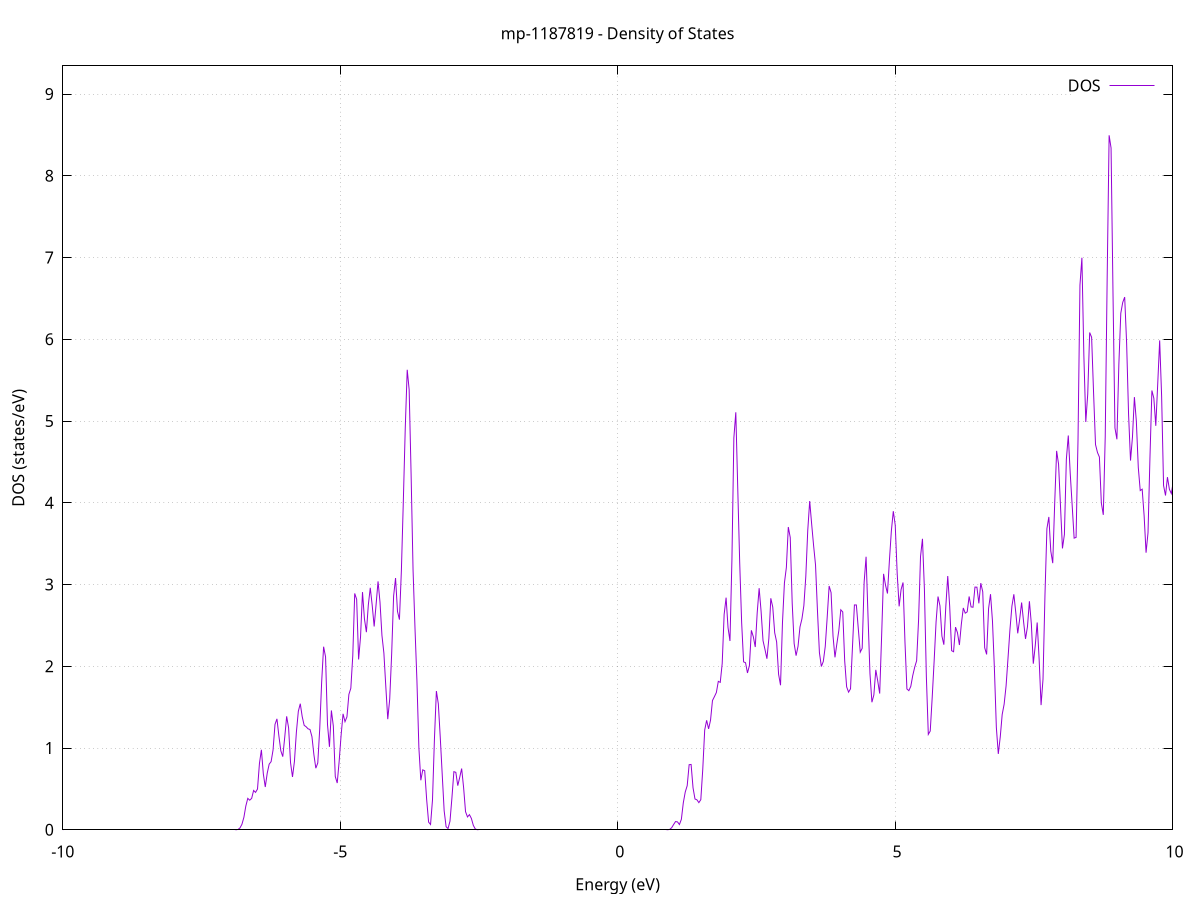 set title 'mp-1187819 - Density of States'
set xlabel 'Energy (eV)'
set ylabel 'DOS (states/eV)'
set grid
set xrange [-10:10]
set yrange [0:9.345]
set xzeroaxis lt -1
set terminal png size 800,600
set output 'mp-1187819_dos_gnuplot.png'
plot '-' using 1:2 with lines title 'DOS'
-40.306900 0.000000
-40.271900 0.000000
-40.236800 0.000000
-40.201800 0.000000
-40.166700 0.000000
-40.131700 0.000000
-40.096600 0.000000
-40.061600 0.000000
-40.026600 0.000000
-39.991500 0.000000
-39.956500 0.000000
-39.921400 0.000000
-39.886400 0.000000
-39.851300 0.000000
-39.816300 0.000000
-39.781300 0.000000
-39.746200 0.000000
-39.711200 0.000000
-39.676100 0.000000
-39.641100 0.000000
-39.606000 0.000000
-39.571000 0.000000
-39.536000 0.000000
-39.500900 0.000000
-39.465900 0.000000
-39.430800 0.000000
-39.395800 0.000000
-39.360700 0.000000
-39.325700 0.000000
-39.290700 0.000000
-39.255600 0.000000
-39.220600 0.000000
-39.185500 0.000000
-39.150500 0.000000
-39.115400 0.000000
-39.080400 0.000000
-39.045400 0.000000
-39.010300 0.000000
-38.975300 0.000000
-38.940200 0.000000
-38.905200 0.000000
-38.870200 0.000000
-38.835100 0.000000
-38.800100 0.000000
-38.765000 0.000000
-38.730000 0.000000
-38.694900 0.000000
-38.659900 0.000000
-38.624900 0.000000
-38.589800 0.000000
-38.554800 0.000000
-38.519700 0.000000
-38.484700 0.000000
-38.449600 0.000000
-38.414600 0.000000
-38.379600 0.000000
-38.344500 0.000000
-38.309500 0.000000
-38.274400 0.000000
-38.239400 0.000000
-38.204300 0.000000
-38.169300 0.000000
-38.134300 0.000000
-38.099200 0.000000
-38.064200 0.000000
-38.029100 0.000000
-37.994100 0.000000
-37.959000 0.000000
-37.924000 0.000000
-37.889000 0.000000
-37.853900 0.000000
-37.818900 0.000000
-37.783800 0.000000
-37.748800 0.000000
-37.713700 0.000000
-37.678700 0.000000
-37.643700 0.000000
-37.608600 0.000000
-37.573600 0.000000
-37.538500 0.000000
-37.503500 0.000000
-37.468400 0.000000
-37.433400 0.000000
-37.398400 0.000000
-37.363300 0.000000
-37.328300 0.000000
-37.293200 0.000000
-37.258200 0.002800
-37.223200 0.103500
-37.188100 1.498500
-37.153100 8.627800
-37.118000 19.965400
-37.083000 18.677800
-37.047900 7.060300
-37.012900 1.071200
-36.977900 0.064600
-36.942800 0.001500
-36.907800 0.000000
-36.872700 0.000000
-36.837700 0.000000
-36.802600 0.000000
-36.767600 0.000000
-36.732600 0.000000
-36.697500 0.000000
-36.662500 0.000000
-36.627400 0.000000
-36.592400 0.000000
-36.557300 0.000000
-36.522300 0.000000
-36.487300 0.000000
-36.452200 0.000000
-36.417200 0.000000
-36.382100 0.000000
-36.347100 0.000000
-36.312000 0.000000
-36.277000 0.000000
-36.242000 0.000000
-36.206900 0.000000
-36.171900 0.000000
-36.136800 0.000000
-36.101800 0.000000
-36.066700 0.000000
-36.031700 0.000000
-35.996700 0.000000
-35.961600 0.000000
-35.926600 0.000000
-35.891500 0.000000
-35.856500 0.000000
-35.821400 0.000000
-35.786400 0.000000
-35.751400 0.000000
-35.716300 0.000000
-35.681300 0.000000
-35.646200 0.000000
-35.611200 0.000000
-35.576200 0.000000
-35.541100 0.000000
-35.506100 0.000000
-35.471000 0.000000
-35.436000 0.000000
-35.400900 0.000000
-35.365900 0.000000
-35.330900 0.000000
-35.295800 0.000000
-35.260800 0.000000
-35.225700 0.000000
-35.190700 0.000000
-35.155600 0.000000
-35.120600 0.000000
-35.085600 0.000000
-35.050500 0.000000
-35.015500 0.000000
-34.980400 0.000000
-34.945400 0.000000
-34.910300 0.000000
-34.875300 0.000000
-34.840300 0.000000
-34.805200 0.000000
-34.770200 0.000000
-34.735100 0.000000
-34.700100 0.000000
-34.665000 0.000000
-34.630000 0.000000
-34.595000 0.000000
-34.559900 0.000000
-34.524900 0.000000
-34.489800 0.000000
-34.454800 0.000000
-34.419700 0.000000
-34.384700 0.000000
-34.349700 0.000000
-34.314600 0.000000
-34.279600 0.000000
-34.244500 0.000000
-34.209500 0.000000
-34.174400 0.000000
-34.139400 0.000000
-34.104400 0.000000
-34.069300 0.000000
-34.034300 0.000000
-33.999200 0.000000
-33.964200 0.000000
-33.929100 0.000000
-33.894100 0.000000
-33.859100 0.000000
-33.824000 0.000000
-33.789000 0.000000
-33.753900 0.000000
-33.718900 0.000000
-33.683900 0.000000
-33.648800 0.000000
-33.613800 0.000000
-33.578700 0.000000
-33.543700 0.000000
-33.508600 0.000000
-33.473600 0.000000
-33.438600 0.000000
-33.403500 0.000000
-33.368500 0.000000
-33.333400 0.000000
-33.298400 0.000000
-33.263300 0.000000
-33.228300 0.000000
-33.193300 0.000000
-33.158200 0.000000
-33.123200 0.000000
-33.088100 0.000000
-33.053100 0.000000
-33.018000 0.000000
-32.983000 0.000000
-32.948000 0.000000
-32.912900 0.000000
-32.877900 0.000000
-32.842800 0.000000
-32.807800 0.000000
-32.772700 0.000000
-32.737700 0.000000
-32.702700 0.000000
-32.667600 0.000000
-32.632600 0.000000
-32.597500 0.000000
-32.562500 0.000000
-32.527400 0.000000
-32.492400 0.000000
-32.457400 0.000000
-32.422300 0.000000
-32.387300 0.000000
-32.352200 0.000000
-32.317200 0.000000
-32.282100 0.000000
-32.247100 0.000000
-32.212100 0.000000
-32.177000 0.000000
-32.142000 0.000000
-32.106900 0.000000
-32.071900 0.000000
-32.036900 0.000000
-32.001800 0.000000
-31.966800 0.000000
-31.931700 0.000000
-31.896700 0.000000
-31.861600 0.000000
-31.826600 0.000000
-31.791600 0.000000
-31.756500 0.000000
-31.721500 0.000000
-31.686400 0.000000
-31.651400 0.000000
-31.616300 0.000000
-31.581300 0.000000
-31.546300 0.000000
-31.511200 0.000000
-31.476200 0.000000
-31.441100 0.000000
-31.406100 0.000000
-31.371000 0.000000
-31.336000 0.000000
-31.301000 0.000000
-31.265900 0.000000
-31.230900 0.000000
-31.195800 0.000000
-31.160800 0.000000
-31.125700 0.000000
-31.090700 0.000000
-31.055700 0.000000
-31.020600 0.000000
-30.985600 0.000000
-30.950500 0.000000
-30.915500 0.000000
-30.880400 0.000000
-30.845400 0.000000
-30.810400 0.000000
-30.775300 0.000000
-30.740300 0.000000
-30.705200 0.000000
-30.670200 0.000000
-30.635100 0.000000
-30.600100 0.000000
-30.565100 0.000000
-30.530000 0.000000
-30.495000 0.000000
-30.459900 0.000000
-30.424900 0.000000
-30.389900 0.000000
-30.354800 0.000000
-30.319800 0.000000
-30.284700 0.000000
-30.249700 0.000000
-30.214600 0.000000
-30.179600 0.000000
-30.144600 0.000000
-30.109500 0.000000
-30.074500 0.000000
-30.039400 0.000000
-30.004400 0.000000
-29.969300 0.000000
-29.934300 0.000000
-29.899300 0.000000
-29.864200 0.000000
-29.829200 0.000000
-29.794100 0.000000
-29.759100 0.000000
-29.724000 0.000000
-29.689000 0.000000
-29.654000 0.000000
-29.618900 0.000000
-29.583900 0.000000
-29.548800 0.000000
-29.513800 0.000000
-29.478700 0.000000
-29.443700 0.000000
-29.408700 0.000000
-29.373600 0.000000
-29.338600 0.000000
-29.303500 0.000000
-29.268500 0.000000
-29.233400 0.000000
-29.198400 0.000000
-29.163400 0.000000
-29.128300 0.000000
-29.093300 0.000000
-29.058200 0.000000
-29.023200 0.000000
-28.988100 0.000000
-28.953100 0.000000
-28.918100 0.000000
-28.883000 0.000000
-28.848000 0.000000
-28.812900 0.000000
-28.777900 0.000000
-28.742900 0.000000
-28.707800 0.000000
-28.672800 0.000000
-28.637700 0.000000
-28.602700 0.000000
-28.567600 0.000000
-28.532600 0.000000
-28.497600 0.000000
-28.462500 0.000000
-28.427500 0.000000
-28.392400 0.000000
-28.357400 0.000000
-28.322300 0.000000
-28.287300 0.000000
-28.252300 0.000000
-28.217200 0.000000
-28.182200 0.000000
-28.147100 0.000000
-28.112100 0.000000
-28.077000 0.000000
-28.042000 0.000000
-28.007000 0.000000
-27.971900 0.000000
-27.936900 0.000000
-27.901800 0.000000
-27.866800 0.000000
-27.831700 0.000000
-27.796700 0.000000
-27.761700 0.000000
-27.726600 0.000000
-27.691600 0.000000
-27.656500 0.000000
-27.621500 0.000000
-27.586400 0.000000
-27.551400 0.000000
-27.516400 0.000000
-27.481300 0.000000
-27.446300 0.000000
-27.411200 0.000000
-27.376200 0.000000
-27.341100 0.000000
-27.306100 0.000000
-27.271100 0.000000
-27.236000 0.000000
-27.201000 0.000000
-27.165900 0.000000
-27.130900 0.000000
-27.095900 0.000000
-27.060800 0.000000
-27.025800 0.000000
-26.990700 0.000000
-26.955700 0.000000
-26.920600 0.000000
-26.885600 0.000000
-26.850600 0.000000
-26.815500 0.000000
-26.780500 0.000000
-26.745400 0.000000
-26.710400 0.000000
-26.675300 0.000000
-26.640300 0.000000
-26.605300 0.000000
-26.570200 0.000000
-26.535200 0.000000
-26.500100 0.000000
-26.465100 0.000000
-26.430000 0.000000
-26.395000 0.000000
-26.360000 0.000000
-26.324900 0.000000
-26.289900 0.000000
-26.254800 0.000000
-26.219800 0.000000
-26.184700 0.000000
-26.149700 0.000000
-26.114700 0.000000
-26.079600 0.000000
-26.044600 0.000000
-26.009500 0.000000
-25.974500 0.000000
-25.939400 0.000000
-25.904400 0.000000
-25.869400 0.000000
-25.834300 0.000000
-25.799300 0.000000
-25.764200 0.000000
-25.729200 0.000000
-25.694100 0.000000
-25.659100 0.000000
-25.624100 0.000000
-25.589000 0.000000
-25.554000 0.000000
-25.518900 0.000000
-25.483900 0.000000
-25.448800 0.000000
-25.413800 0.000000
-25.378800 0.000000
-25.343700 0.000000
-25.308700 0.000000
-25.273600 0.000000
-25.238600 0.000000
-25.203600 0.000000
-25.168500 0.000000
-25.133500 0.000000
-25.098400 0.000000
-25.063400 0.000000
-25.028300 0.000000
-24.993300 0.000000
-24.958300 0.000000
-24.923200 0.000000
-24.888200 0.000000
-24.853100 0.000000
-24.818100 0.000000
-24.783000 0.000000
-24.748000 0.000000
-24.713000 0.000000
-24.677900 0.000000
-24.642900 0.000000
-24.607800 0.000000
-24.572800 0.000000
-24.537700 0.000000
-24.502700 0.000000
-24.467700 0.000000
-24.432600 0.000000
-24.397600 0.000000
-24.362500 0.000000
-24.327500 0.000000
-24.292400 0.000000
-24.257400 0.000000
-24.222400 0.000000
-24.187300 0.000000
-24.152300 0.000000
-24.117200 0.000000
-24.082200 0.000000
-24.047100 0.000000
-24.012100 0.000000
-23.977100 0.000000
-23.942000 0.000000
-23.907000 0.000000
-23.871900 0.000000
-23.836900 0.000000
-23.801800 0.000000
-23.766800 0.000000
-23.731800 0.000000
-23.696700 0.000000
-23.661700 0.000000
-23.626600 0.000000
-23.591600 0.000000
-23.556600 0.000000
-23.521500 0.000000
-23.486500 0.000000
-23.451400 0.000000
-23.416400 0.000000
-23.381300 0.000000
-23.346300 0.000000
-23.311300 0.000000
-23.276200 0.000000
-23.241200 0.000000
-23.206100 0.000000
-23.171100 0.000000
-23.136000 0.000000
-23.101000 0.000000
-23.066000 0.000000
-23.030900 0.000000
-22.995900 0.000000
-22.960800 0.000000
-22.925800 0.000000
-22.890700 0.000000
-22.855700 0.000000
-22.820700 0.000000
-22.785600 0.000000
-22.750600 0.000000
-22.715500 0.000000
-22.680500 0.000000
-22.645400 0.000000
-22.610400 0.000000
-22.575400 0.000000
-22.540300 0.000000
-22.505300 0.000000
-22.470200 0.000000
-22.435200 0.000000
-22.400100 0.000000
-22.365100 0.000000
-22.330100 0.000000
-22.295000 0.000000
-22.260000 0.000000
-22.224900 0.000000
-22.189900 0.000000
-22.154800 0.000000
-22.119800 0.000000
-22.084800 0.000000
-22.049700 0.000000
-22.014700 0.000000
-21.979600 0.000000
-21.944600 0.000000
-21.909600 0.000000
-21.874500 0.000000
-21.839500 0.000000
-21.804400 0.000000
-21.769400 0.000000
-21.734300 0.000000
-21.699300 0.000000
-21.664300 0.000000
-21.629200 0.000000
-21.594200 0.000000
-21.559100 0.000000
-21.524100 0.000000
-21.489000 0.000000
-21.454000 0.000000
-21.419000 0.000000
-21.383900 0.000000
-21.348900 0.000000
-21.313800 0.000000
-21.278800 0.000000
-21.243700 0.000000
-21.208700 0.000000
-21.173700 0.000000
-21.138600 0.000000
-21.103600 0.000000
-21.068500 0.000000
-21.033500 0.000000
-20.998400 0.000000
-20.963400 0.000000
-20.928400 0.000000
-20.893300 0.000000
-20.858300 0.000000
-20.823200 0.000000
-20.788200 0.000000
-20.753100 0.000000
-20.718100 0.000000
-20.683100 0.000000
-20.648000 0.000000
-20.613000 0.000000
-20.577900 0.000000
-20.542900 0.000000
-20.507800 0.000000
-20.472800 0.000000
-20.437800 0.000000
-20.402700 0.000000
-20.367700 0.000000
-20.332600 0.000000
-20.297600 0.000000
-20.262600 0.000000
-20.227500 0.000000
-20.192500 0.000000
-20.157400 0.000000
-20.122400 0.000000
-20.087300 0.000000
-20.052300 0.000000
-20.017300 0.000000
-19.982200 0.000000
-19.947200 0.000000
-19.912100 0.000000
-19.877100 0.000000
-19.842000 0.000000
-19.807000 0.000000
-19.772000 0.000000
-19.736900 0.000000
-19.701900 0.000000
-19.666800 0.000000
-19.631800 0.000000
-19.596700 0.000000
-19.561700 0.000000
-19.526700 0.000000
-19.491600 0.000000
-19.456600 0.000000
-19.421500 0.000000
-19.386500 0.000000
-19.351400 0.000000
-19.316400 0.000000
-19.281400 0.000000
-19.246300 0.000000
-19.211300 0.000000
-19.176200 0.000000
-19.141200 0.000000
-19.106100 0.000000
-19.071100 0.000000
-19.036100 0.000000
-19.001000 0.000000
-18.966000 0.000000
-18.930900 0.000000
-18.895900 0.000000
-18.860800 0.000000
-18.825800 0.000000
-18.790800 0.000000
-18.755700 0.000000
-18.720700 0.000000
-18.685600 0.000000
-18.650600 0.000000
-18.615600 0.000000
-18.580500 0.000000
-18.545500 0.000000
-18.510400 0.000000
-18.475400 0.000000
-18.440300 0.000000
-18.405300 0.000000
-18.370300 0.000000
-18.335200 0.000000
-18.300200 0.000000
-18.265100 0.000000
-18.230100 0.000000
-18.195000 0.000000
-18.160000 0.000000
-18.125000 0.000000
-18.089900 0.000000
-18.054900 0.000000
-18.019800 0.000000
-17.984800 0.000000
-17.949700 0.000000
-17.914700 0.000000
-17.879700 0.000000
-17.844600 0.000000
-17.809600 0.000000
-17.774500 0.000000
-17.739500 0.000000
-17.704400 0.000000
-17.669400 0.000000
-17.634400 0.000000
-17.599300 0.000000
-17.564300 0.000000
-17.529200 0.000000
-17.494200 0.000000
-17.459100 0.000000
-17.424100 0.000000
-17.389100 0.000000
-17.354000 0.000200
-17.319000 0.013100
-17.283900 0.407200
-17.248900 5.168600
-17.213800 27.081400
-17.178800 59.250900
-17.143800 54.517900
-17.108700 21.118000
-17.073700 3.426200
-17.038600 0.230600
-17.003600 0.006400
-16.968500 0.000100
-16.933500 0.000000
-16.898500 0.000000
-16.863400 0.000000
-16.828400 0.000000
-16.793300 0.000000
-16.758300 0.000000
-16.723300 0.000000
-16.688200 0.000000
-16.653200 0.000000
-16.618100 0.000000
-16.583100 0.000000
-16.548000 0.000000
-16.513000 0.000000
-16.478000 0.000000
-16.442900 0.000000
-16.407900 0.000000
-16.372800 0.000000
-16.337800 0.000000
-16.302700 0.000000
-16.267700 0.000000
-16.232700 0.000000
-16.197600 0.000000
-16.162600 0.000000
-16.127500 0.000000
-16.092500 0.000000
-16.057400 0.000000
-16.022400 0.000000
-15.987400 0.000000
-15.952300 0.000000
-15.917300 0.000000
-15.882200 0.000000
-15.847200 0.000000
-15.812100 0.000000
-15.777100 0.000000
-15.742100 0.000000
-15.707000 0.000000
-15.672000 0.000000
-15.636900 0.000000
-15.601900 0.000000
-15.566800 0.000000
-15.531800 0.000000
-15.496800 0.000000
-15.461700 0.000000
-15.426700 0.000000
-15.391600 0.000000
-15.356600 0.000000
-15.321500 0.000000
-15.286500 0.000000
-15.251500 0.000000
-15.216400 0.000000
-15.181400 0.000000
-15.146300 0.000000
-15.111300 0.000000
-15.076300 0.000000
-15.041200 0.000000
-15.006200 0.000000
-14.971100 0.000000
-14.936100 0.000000
-14.901000 0.000000
-14.866000 0.000000
-14.831000 0.000000
-14.795900 0.000000
-14.760900 0.000000
-14.725800 0.000000
-14.690800 0.000000
-14.655700 0.000000
-14.620700 0.000000
-14.585700 0.000000
-14.550600 0.000000
-14.515600 0.000000
-14.480500 0.000000
-14.445500 0.000000
-14.410400 0.000000
-14.375400 0.000000
-14.340400 0.000000
-14.305300 0.000000
-14.270300 0.000000
-14.235200 0.000000
-14.200200 0.000000
-14.165100 0.000000
-14.130100 0.000000
-14.095100 0.000000
-14.060000 0.000000
-14.025000 0.000000
-13.989900 0.000000
-13.954900 0.000000
-13.919800 0.000000
-13.884800 0.000000
-13.849800 0.000000
-13.814700 0.000000
-13.779700 0.000000
-13.744600 0.000000
-13.709600 0.000000
-13.674500 0.000000
-13.639500 0.000000
-13.604500 0.000000
-13.569400 0.000000
-13.534400 0.000000
-13.499300 0.000000
-13.464300 0.000000
-13.429300 0.000000
-13.394200 0.000000
-13.359200 0.000000
-13.324100 0.000000
-13.289100 0.000000
-13.254000 0.000000
-13.219000 0.000000
-13.184000 0.000000
-13.148900 0.000000
-13.113900 0.000000
-13.078800 0.000000
-13.043800 0.000000
-13.008700 0.000000
-12.973700 0.000000
-12.938700 0.000000
-12.903600 0.000000
-12.868600 0.000000
-12.833500 0.000000
-12.798500 0.000000
-12.763400 0.000000
-12.728400 0.000000
-12.693400 0.000000
-12.658300 0.000000
-12.623300 0.000000
-12.588200 0.000000
-12.553200 0.000000
-12.518100 0.000000
-12.483100 0.000000
-12.448100 0.000000
-12.413000 0.000000
-12.378000 0.000000
-12.342900 0.000000
-12.307900 0.000000
-12.272800 0.000000
-12.237800 0.000000
-12.202800 0.000000
-12.167700 0.000000
-12.132700 0.000000
-12.097600 0.000000
-12.062600 0.000000
-12.027500 0.000000
-11.992500 0.000000
-11.957500 0.000000
-11.922400 0.000000
-11.887400 0.000000
-11.852300 0.000000
-11.817300 0.000000
-11.782300 0.000000
-11.747200 0.000000
-11.712200 0.000000
-11.677100 0.000000
-11.642100 0.000000
-11.607000 0.000000
-11.572000 0.000000
-11.537000 0.000000
-11.501900 0.000000
-11.466900 0.000000
-11.431800 0.000000
-11.396800 0.000000
-11.361700 0.000000
-11.326700 0.000000
-11.291700 0.000000
-11.256600 0.000000
-11.221600 0.000000
-11.186500 0.000000
-11.151500 0.000000
-11.116400 0.000000
-11.081400 0.000000
-11.046400 0.000000
-11.011300 0.000000
-10.976300 0.000000
-10.941200 0.000000
-10.906200 0.000000
-10.871100 0.000000
-10.836100 0.000000
-10.801100 0.000000
-10.766000 0.000000
-10.731000 0.000000
-10.695900 0.000000
-10.660900 0.000000
-10.625800 0.000000
-10.590800 0.000000
-10.555800 0.000000
-10.520700 0.000000
-10.485700 0.000000
-10.450600 0.000000
-10.415600 0.000000
-10.380500 0.000000
-10.345500 0.000000
-10.310500 0.000000
-10.275400 0.000000
-10.240400 0.000000
-10.205300 0.000000
-10.170300 0.000000
-10.135300 0.000000
-10.100200 0.000000
-10.065200 0.000000
-10.030100 0.000000
-9.995100 0.000000
-9.960000 0.000000
-9.925000 0.000000
-9.890000 0.000000
-9.854900 0.000000
-9.819900 0.000000
-9.784800 0.000000
-9.749800 0.000000
-9.714700 0.000000
-9.679700 0.000000
-9.644700 0.000000
-9.609600 0.000000
-9.574600 0.000000
-9.539500 0.000000
-9.504500 0.000000
-9.469400 0.000000
-9.434400 0.000000
-9.399400 0.000000
-9.364300 0.000000
-9.329300 0.000000
-9.294200 0.000000
-9.259200 0.000000
-9.224100 0.000000
-9.189100 0.000000
-9.154100 0.000000
-9.119000 0.000000
-9.084000 0.000000
-9.048900 0.000000
-9.013900 0.000000
-8.978800 0.000000
-8.943800 0.000000
-8.908800 0.000000
-8.873700 0.000000
-8.838700 0.000000
-8.803600 0.000000
-8.768600 0.000000
-8.733500 0.000000
-8.698500 0.000000
-8.663500 0.000000
-8.628400 0.000000
-8.593400 0.000000
-8.558300 0.000000
-8.523300 0.000000
-8.488200 0.000000
-8.453200 0.000000
-8.418200 0.000000
-8.383100 0.000000
-8.348100 0.000000
-8.313000 0.000000
-8.278000 0.000000
-8.243000 0.000000
-8.207900 0.000000
-8.172900 0.000000
-8.137800 0.000000
-8.102800 0.000000
-8.067700 0.000000
-8.032700 0.000000
-7.997700 0.000000
-7.962600 0.000000
-7.927600 0.000000
-7.892500 0.000000
-7.857500 0.000000
-7.822400 0.000000
-7.787400 0.000000
-7.752400 0.000000
-7.717300 0.000000
-7.682300 0.000000
-7.647200 0.000000
-7.612200 0.000000
-7.577100 0.000000
-7.542100 0.000000
-7.507100 0.000000
-7.472000 0.000000
-7.437000 0.000000
-7.401900 0.000000
-7.366900 0.000000
-7.331800 0.000000
-7.296800 0.000000
-7.261800 0.000000
-7.226700 0.000000
-7.191700 0.000000
-7.156600 0.000000
-7.121600 0.000000
-7.086500 0.000000
-7.051500 0.000000
-7.016500 0.000000
-6.981400 0.000000
-6.946400 0.000000
-6.911300 0.000000
-6.876300 0.000300
-6.841200 0.004100
-6.806200 0.023000
-6.771200 0.067400
-6.736100 0.152400
-6.701100 0.290800
-6.666000 0.384400
-6.631000 0.361900
-6.596000 0.384200
-6.560900 0.481200
-6.525900 0.457500
-6.490800 0.498500
-6.455800 0.811200
-6.420700 0.978500
-6.385700 0.684000
-6.350700 0.523000
-6.315600 0.692200
-6.280600 0.802400
-6.245500 0.833700
-6.210500 0.975800
-6.175400 1.289300
-6.140400 1.356900
-6.105400 1.147400
-6.070300 0.966200
-6.035300 0.894600
-6.000200 1.129900
-5.965200 1.387600
-5.930100 1.245400
-5.895100 0.819300
-5.860100 0.646400
-5.825000 0.837700
-5.790000 1.195200
-5.754900 1.449500
-5.719900 1.542400
-5.684800 1.383200
-5.649800 1.277800
-5.614800 1.260600
-5.579700 1.235000
-5.544700 1.227000
-5.509600 1.139400
-5.474600 0.919200
-5.439500 0.753400
-5.404500 0.817200
-5.369500 1.232500
-5.334400 1.808500
-5.299400 2.239500
-5.264300 2.115300
-5.229300 1.287900
-5.194200 1.014500
-5.159200 1.459600
-5.124200 1.269300
-5.089100 0.651400
-5.054100 0.571700
-5.019000 0.838200
-4.984000 1.156800
-4.949000 1.418500
-4.913900 1.322500
-4.878900 1.380900
-4.843800 1.656000
-4.808800 1.731300
-4.773700 2.128300
-4.738700 2.891200
-4.703700 2.819600
-4.668600 2.083900
-4.633600 2.361800
-4.598500 2.907300
-4.563500 2.580800
-4.528400 2.417300
-4.493400 2.750900
-4.458400 2.960000
-4.423300 2.744000
-4.388300 2.487000
-4.353200 2.757800
-4.318200 3.038700
-4.283100 2.784600
-4.248100 2.378300
-4.213100 2.162300
-4.178000 1.748100
-4.143000 1.353500
-4.107900 1.599200
-4.072900 2.150700
-4.037800 2.858800
-4.002800 3.079800
-3.967800 2.671300
-3.932700 2.570700
-3.897700 3.169500
-3.862600 4.018700
-3.827600 4.917200
-3.792500 5.627200
-3.757500 5.384100
-3.722500 4.348100
-3.687400 3.180400
-3.652400 2.467700
-3.617300 1.821100
-3.582300 1.003200
-3.547200 0.605500
-3.512200 0.733400
-3.477200 0.721400
-3.442100 0.370200
-3.407100 0.093700
-3.372000 0.064900
-3.337000 0.364400
-3.302000 1.109300
-3.266900 1.697200
-3.231900 1.541000
-3.196800 1.129600
-3.161800 0.677700
-3.126700 0.232300
-3.091700 0.037100
-3.056700 0.015200
-3.021600 0.105400
-2.986600 0.391700
-2.951500 0.710800
-2.916500 0.702800
-2.881400 0.539700
-2.846400 0.640700
-2.811400 0.749100
-2.776300 0.516400
-2.741300 0.221100
-2.706200 0.157200
-2.671200 0.185200
-2.636100 0.138700
-2.601100 0.053900
-2.566100 0.009900
-2.531000 0.000800
-2.496000 0.000000
-2.460900 0.000000
-2.425900 0.000000
-2.390800 0.000000
-2.355800 0.000000
-2.320800 0.000000
-2.285700 0.000000
-2.250700 0.000000
-2.215600 0.000000
-2.180600 0.000000
-2.145500 0.000000
-2.110500 0.000000
-2.075500 0.000000
-2.040400 0.000000
-2.005400 0.000000
-1.970300 0.000000
-1.935300 0.000000
-1.900200 0.000000
-1.865200 0.000000
-1.830200 0.000000
-1.795100 0.000000
-1.760100 0.000000
-1.725000 0.000000
-1.690000 0.000000
-1.655000 0.000000
-1.619900 0.000000
-1.584900 0.000000
-1.549800 0.000000
-1.514800 0.000000
-1.479700 0.000000
-1.444700 0.000000
-1.409700 0.000000
-1.374600 0.000000
-1.339600 0.000000
-1.304500 0.000000
-1.269500 0.000000
-1.234400 0.000000
-1.199400 0.000000
-1.164400 0.000000
-1.129300 0.000000
-1.094300 0.000000
-1.059200 0.000000
-1.024200 0.000000
-0.989100 0.000000
-0.954100 0.000000
-0.919100 0.000000
-0.884000 0.000000
-0.849000 0.000000
-0.813900 0.000000
-0.778900 0.000000
-0.743800 0.000000
-0.708800 0.000000
-0.673800 0.000000
-0.638700 0.000000
-0.603700 0.000000
-0.568600 0.000000
-0.533600 0.000000
-0.498500 0.000000
-0.463500 0.000000
-0.428500 0.000000
-0.393400 0.000000
-0.358400 0.000000
-0.323300 0.000000
-0.288300 0.000000
-0.253200 0.000000
-0.218200 0.000000
-0.183200 0.000000
-0.148100 0.000000
-0.113100 0.000000
-0.078000 0.000000
-0.043000 0.000000
-0.007900 0.000000
0.027100 0.000000
0.062100 0.000000
0.097200 0.000000
0.132200 0.000000
0.167300 0.000000
0.202300 0.000000
0.237300 0.000000
0.272400 0.000000
0.307400 0.000000
0.342500 0.000000
0.377500 0.000000
0.412600 0.000000
0.447600 0.000000
0.482600 0.000000
0.517700 0.000000
0.552700 0.000000
0.587800 0.000000
0.622800 0.000000
0.657900 0.000000
0.692900 0.000000
0.727900 0.000000
0.763000 0.000000
0.798000 0.000000
0.833100 0.000000
0.868100 0.000000
0.903200 0.000400
0.938200 0.004700
0.973200 0.024700
1.008300 0.064100
1.043300 0.100600
1.078400 0.096300
1.113400 0.064200
1.148500 0.127900
1.183500 0.330400
1.218500 0.461900
1.253600 0.539600
1.288600 0.796100
1.323700 0.799100
1.358700 0.513800
1.393800 0.376700
1.428800 0.366400
1.463800 0.332000
1.498900 0.368200
1.533900 0.738000
1.569000 1.220400
1.604000 1.339400
1.639100 1.234500
1.674100 1.341100
1.709100 1.581000
1.744200 1.628900
1.779200 1.679100
1.814300 1.815700
1.849300 1.803500
1.884300 2.033600
1.919400 2.634300
1.954400 2.839500
1.989500 2.473100
2.024500 2.309500
2.059600 3.303500
2.094600 4.794100
2.129600 5.107300
2.164700 4.175300
2.199700 3.268800
2.234800 2.536100
2.269800 2.054100
2.304900 2.043600
2.339900 1.918600
2.374900 2.008700
2.410000 2.440000
2.445000 2.362100
2.480100 2.235800
2.515100 2.654400
2.550200 2.955800
2.585200 2.672600
2.620200 2.313200
2.655300 2.206400
2.690300 2.092400
2.725400 2.340600
2.760400 2.831900
2.795500 2.724800
2.830500 2.409700
2.865500 2.297900
2.900600 1.902500
2.935600 1.768200
2.970700 2.535200
3.005700 3.019000
3.040800 3.208200
3.075800 3.703500
3.110800 3.575300
3.145900 2.772900
3.180900 2.278200
3.216000 2.130500
3.251000 2.244100
3.286100 2.480900
3.321100 2.579300
3.356100 2.741900
3.391200 3.100100
3.426200 3.660800
3.461300 4.021400
3.496300 3.742600
3.531300 3.479000
3.566400 3.239800
3.601400 2.678400
3.636500 2.166500
3.671500 1.997500
3.706600 2.059100
3.741600 2.242400
3.776600 2.599100
3.811700 2.982300
3.846700 2.900900
3.881800 2.369300
3.916800 2.109500
3.951900 2.279900
3.986900 2.440800
4.021900 2.691400
4.057000 2.664300
4.092000 2.066000
4.127100 1.748400
4.162100 1.683800
4.197200 1.724700
4.232200 2.235000
4.267200 2.750500
4.302300 2.750000
4.337300 2.458900
4.372400 2.172800
4.407400 2.220400
4.442500 3.028900
4.477500 3.340200
4.512500 2.610200
4.547600 1.910400
4.582600 1.560100
4.617700 1.649400
4.652700 1.956200
4.687800 1.818600
4.722800 1.666500
4.757800 2.373800
4.792900 3.130800
4.827900 2.992500
4.863000 2.890500
4.898000 3.293600
4.933100 3.655800
4.968100 3.897400
5.003100 3.725700
5.038200 3.132900
5.073200 2.733300
5.108300 2.939100
5.143300 3.025100
5.178300 2.299300
5.213400 1.722600
5.248400 1.702100
5.283500 1.755000
5.318500 1.886400
5.353600 1.989000
5.388600 2.067600
5.423600 2.566100
5.458700 3.342300
5.493700 3.559600
5.528800 2.943600
5.563800 1.876300
5.598900 1.166900
5.633900 1.207800
5.668900 1.615600
5.704000 2.061600
5.739000 2.542400
5.774100 2.853300
5.809100 2.739200
5.844200 2.369600
5.879200 2.264200
5.914200 2.729300
5.949300 3.103900
5.984300 2.734600
6.019400 2.190700
6.054400 2.178000
6.089500 2.479100
6.124500 2.411100
6.159500 2.260600
6.194600 2.516800
6.229600 2.713600
6.264700 2.649900
6.299700 2.665600
6.334800 2.854100
6.369800 2.726300
6.404800 2.722400
6.439900 2.968700
6.474900 2.967900
6.510000 2.770000
6.545000 3.017600
6.580100 2.911300
6.615100 2.226500
6.650100 2.145200
6.685200 2.706100
6.720200 2.881900
6.755300 2.554300
6.790300 1.969600
6.825300 1.253200
6.860400 0.928000
6.895400 1.133500
6.930500 1.410100
6.965500 1.535400
7.000600 1.759200
7.035600 2.100300
7.070600 2.449300
7.105700 2.735600
7.140700 2.880800
7.175800 2.655400
7.210800 2.403200
7.245900 2.577700
7.280900 2.780300
7.315900 2.546500
7.351000 2.335000
7.386000 2.483600
7.421100 2.796100
7.456100 2.518600
7.491200 2.031700
7.526200 2.250400
7.561200 2.535500
7.596300 2.087500
7.631300 1.525200
7.666400 1.843000
7.701400 2.866200
7.736500 3.684300
7.771500 3.827000
7.806500 3.409500
7.841600 3.261700
7.876600 3.989700
7.911700 4.635100
7.946700 4.471900
7.981800 3.954500
8.016800 3.442000
8.051800 3.612100
8.086900 4.530200
8.121900 4.823500
8.157000 4.358100
8.192000 3.966400
8.227100 3.567700
8.262100 3.576400
8.297100 4.769600
8.332200 6.662500
8.367200 6.997700
8.402300 5.808600
8.437300 4.988900
8.472400 5.330300
8.507400 6.083100
8.542400 6.024200
8.577500 5.347200
8.612500 4.712600
8.647600 4.616100
8.682600 4.559700
8.717600 3.996900
8.752700 3.852500
8.787700 4.811400
8.822800 6.761900
8.857800 8.495600
8.892900 8.340400
8.927900 6.548400
8.962900 4.915600
8.998000 4.777000
9.033000 5.688600
9.068100 6.318900
9.103100 6.451700
9.138200 6.516500
9.173200 5.953600
9.208200 5.085500
9.243300 4.516300
9.278300 4.801900
9.313400 5.293300
9.348400 4.998900
9.383500 4.432200
9.418500 4.149900
9.453500 4.166200
9.488600 3.842400
9.523600 3.389600
9.558700 3.633600
9.593700 4.549200
9.628800 5.373600
9.663800 5.279000
9.698800 4.941800
9.733900 5.456500
9.768900 5.986800
9.804000 5.303700
9.839000 4.211800
9.874100 4.089300
9.909100 4.313900
9.944100 4.165500
9.979200 4.112500
10.014200 4.262900
10.049300 3.914300
10.084300 3.323600
10.119400 3.073100
10.154400 3.137000
10.189400 3.501100
10.224500 3.871500
10.259500 3.967700
10.294600 3.806400
10.329600 3.188700
10.364600 2.145500
10.399700 1.752200
10.434700 1.863100
10.469800 1.926200
10.504800 1.991000
10.539900 2.006700
10.574900 1.712800
10.609900 1.546700
10.645000 1.809300
10.680000 1.972500
10.715100 1.978500
10.750100 1.979300
10.785200 1.926300
10.820200 1.840000
10.855200 1.758900
10.890300 1.635800
10.925300 1.469500
10.960400 1.434600
10.995400 1.539900
11.030500 1.649600
11.065500 2.111000
11.100500 2.643600
11.135600 2.768000
11.170600 2.976200
11.205700 2.830500
11.240700 2.149900
11.275800 1.479800
11.310800 1.234700
11.345800 1.650800
11.380900 1.840700
11.415900 1.521700
11.451000 1.608800
11.486000 1.759300
11.521100 1.712800
11.556100 2.065600
11.591100 2.330500
11.626200 2.183100
11.661200 2.099700
11.696300 1.969600
11.731300 1.661300
11.766400 1.660500
11.801400 2.114000
11.836400 2.687600
11.871500 2.891500
11.906500 2.705300
11.941600 2.697500
11.976600 2.943800
12.011600 2.756600
12.046700 1.946700
12.081700 1.258300
12.116800 1.167600
12.151800 1.351100
12.186900 1.698500
12.221900 2.008600
12.256900 1.994100
12.292000 2.304400
12.327000 2.858100
12.362100 2.746500
12.397100 2.104500
12.432200 1.813000
12.467200 1.940900
12.502200 2.043700
12.537300 1.859500
12.572300 1.258200
12.607400 0.824500
12.642400 1.030000
12.677500 1.331100
12.712500 1.249600
12.747500 1.135400
12.782600 1.344800
12.817600 1.816900
12.852700 2.182700
12.887700 2.280400
12.922800 2.094300
12.957800 1.466000
12.992800 1.102800
13.027900 1.305300
13.062900 1.389100
13.098000 1.159800
13.133000 0.880100
13.168100 0.697000
13.203100 0.724500
13.238100 1.109400
13.273200 1.601200
13.308200 1.867000
13.343300 2.135200
13.378300 2.354700
13.413400 2.111800
13.448400 1.950700
13.483400 1.902800
13.518500 1.818600
13.553500 2.006100
13.588600 2.214100
13.623600 1.989500
13.658600 1.744200
13.693700 2.087800
13.728700 2.589400
13.763800 2.656500
13.798800 2.732900
13.833900 2.655100
13.868900 2.363500
13.903900 2.436900
13.939000 2.687300
13.974000 2.536900
14.009100 2.297300
14.044100 2.487300
14.079200 2.961000
14.114200 2.959100
14.149200 2.578800
14.184300 2.682600
14.219300 3.508600
14.254400 4.418200
14.289400 4.881100
14.324500 4.592700
14.359500 4.321600
14.394500 4.508400
14.429600 4.311400
14.464600 4.329200
14.499700 4.820600
14.534700 5.173900
14.569800 5.305300
14.604800 4.961200
14.639800 4.618900
14.674900 5.061100
14.709900 6.048600
14.745000 6.388900
14.780000 5.906600
14.815100 5.725900
14.850100 5.595900
14.885100 5.023300
14.920200 4.519500
14.955200 4.648000
14.990300 4.684800
15.025300 4.594300
15.060400 4.603900
15.095400 4.204400
15.130400 4.370500
15.165500 4.666200
15.200500 4.479500
15.235600 4.648300
15.270600 4.719400
15.305600 4.413400
15.340700 4.254200
15.375700 4.405700
15.410800 4.595100
15.445800 4.374000
15.480900 4.055200
15.515900 4.047900
15.550900 4.382600
15.586000 4.640200
15.621000 4.609800
15.656100 4.243300
15.691100 3.547700
15.726200 3.041900
15.761200 2.895900
15.796200 3.484400
15.831300 4.297800
15.866300 4.523200
15.901400 4.387100
15.936400 3.954600
15.971500 3.323800
16.006500 2.639300
16.041500 2.269200
16.076600 2.133000
16.111600 1.967400
16.146700 2.315300
16.181700 2.860000
16.216800 2.775300
16.251800 2.465900
16.286800 2.866500
16.321900 3.675900
16.356900 4.065100
16.392000 4.014600
16.427000 3.598100
16.462100 3.471400
16.497100 3.847700
16.532100 4.155800
16.567200 4.577600
16.602200 4.577100
16.637300 3.710900
16.672300 3.436400
16.707400 4.292000
16.742400 4.491600
16.777400 3.843900
16.812500 3.590800
16.847500 4.037300
16.882600 4.516800
16.917600 4.946300
16.952700 5.621000
16.987700 6.069900
17.022700 4.874100
17.057800 3.196000
17.092800 2.807100
17.127900 3.638500
17.162900 4.306800
17.197900 3.960900
17.233000 3.399100
17.268000 3.441400
17.303100 3.716100
17.338100 3.676000
17.373200 3.441800
17.408200 3.195400
17.443200 3.529900
17.478300 4.477900
17.513300 5.038200
17.548400 4.617500
17.583400 4.253600
17.618500 4.853200
17.653500 5.622000
17.688500 5.370900
17.723600 4.525300
17.758600 3.955400
17.793700 3.720900
17.828700 4.083900
17.863800 4.857000
17.898800 4.782800
17.933800 4.523500
17.968900 4.465400
18.003900 4.048400
18.039000 3.522100
18.074000 3.412400
18.109100 3.420600
18.144100 3.407900
18.179100 3.586600
18.214200 3.753100
18.249200 3.541700
18.284300 3.510600
18.319300 3.628800
18.354400 3.339500
18.389400 3.087500
18.424400 3.290400
18.459500 3.891200
18.494500 4.156800
18.529600 3.398300
18.564600 3.111000
18.599700 3.853000
18.634700 3.866200
18.669700 3.537000
18.704800 3.950000
18.739800 4.424900
18.774900 4.671500
18.809900 4.331700
18.844900 3.552500
18.880000 3.276500
18.915000 3.009200
18.950100 2.568500
18.985100 2.468800
19.020200 2.935000
19.055200 3.408800
19.090200 3.083100
19.125300 2.977300
19.160300 3.462300
19.195400 3.498200
19.230400 3.187600
19.265500 2.893600
19.300500 2.789700
19.335500 2.916600
19.370600 3.341100
19.405600 3.796000
19.440700 3.856100
19.475700 3.715500
19.510800 3.978400
19.545800 4.746400
19.580800 4.535500
19.615900 3.371100
19.650900 2.890500
19.686000 3.585800
19.721000 4.595900
19.756100 5.509600
19.791100 6.303700
19.826100 5.930100
19.861200 4.492800
19.896200 3.725500
19.931300 3.686300
19.966300 3.624400
20.001400 3.553000
20.036400 3.968800
20.071400 4.484800
20.106500 4.168900
20.141500 3.851400
20.176600 4.607800
20.211600 5.584900
20.246700 5.461100
20.281700 5.015800
20.316700 5.023900
20.351800 4.813600
20.386800 4.549300
20.421900 5.009600
20.456900 5.341900
20.491900 4.474800
20.527000 4.089200
20.562000 5.231400
20.597100 5.892200
20.632100 5.495800
20.667200 5.415700
20.702200 5.544600
20.737200 5.116800
20.772300 5.346300
20.807300 6.004600
20.842400 5.489300
20.877400 4.840300
20.912500 5.228200
20.947500 5.961900
20.982500 5.704300
21.017600 5.357800
21.052600 5.915500
21.087700 5.945300
21.122700 5.112200
21.157800 4.465000
21.192800 4.509300
21.227800 5.082400
21.262900 5.331600
21.297900 5.008300
21.333000 4.142900
21.368000 3.344500
21.403100 3.491400
21.438100 4.685600
21.473100 5.530900
21.508200 5.377500
21.543200 4.958300
21.578300 5.453500
21.613300 6.470200
21.648400 6.306100
21.683400 5.320800
21.718400 4.705600
21.753500 4.621500
21.788500 4.913800
21.823600 5.296800
21.858600 5.767600
21.893700 5.964200
21.928700 5.685200
21.963700 5.660700
21.998800 6.009700
22.033800 6.414000
22.068900 6.614100
22.103900 6.006500
22.138900 5.131400
22.174000 4.735600
22.209000 4.598300
22.244100 4.676300
22.279100 4.757100
22.314200 4.761100
22.349200 5.050900
22.384200 5.314100
22.419300 5.082000
22.454300 4.408700
22.489400 4.355000
22.524400 5.976600
22.559500 7.234500
22.594500 6.434100
22.629500 5.075300
22.664600 4.314200
22.699600 4.253400
22.734700 5.032300
22.769700 5.701600
22.804800 5.497500
22.839800 4.894300
22.874800 4.561200
22.909900 5.037000
22.944900 5.194600
22.980000 4.631200
23.015000 4.185500
23.050100 4.219100
23.085100 4.466300
23.120100 4.701100
23.155200 5.144900
23.190200 5.130200
23.225300 4.409500
23.260300 4.216500
23.295400 4.813400
23.330400 5.635400
23.365400 6.404800
23.400500 6.515200
23.435500 5.840700
23.470600 5.496200
23.505600 6.097500
23.540700 6.683400
23.575700 6.503300
23.610700 5.954400
23.645800 5.760800
23.680800 5.560200
23.715900 4.536100
23.750900 3.530600
23.785900 3.509000
23.821000 4.530500
23.856000 6.152500
23.891100 7.227900
23.926100 6.347700
23.961200 4.403800
23.996200 3.239100
24.031200 2.911700
24.066300 3.384000
24.101300 3.661100
24.136400 3.075600
24.171400 2.826700
24.206500 3.011300
24.241500 3.336400
24.276500 3.422400
24.311600 2.754200
24.346600 2.233700
24.381700 2.508200
24.416700 2.819500
24.451800 2.454600
24.486800 2.004300
24.521800 2.252500
24.556900 2.578400
24.591900 2.255400
24.627000 1.812600
24.662000 1.670500
24.697100 1.819500
24.732100 1.937200
24.767100 1.792400
24.802200 1.637600
24.837200 1.442100
24.872300 1.092600
24.907300 0.759600
24.942400 0.604600
24.977400 0.579600
25.012400 0.507900
25.047500 0.401200
25.082500 0.455600
25.117600 0.608300
25.152600 0.737000
25.187700 0.794300
25.222700 0.769300
25.257700 0.657500
25.292800 0.508200
25.327800 0.455500
25.362900 0.486200
25.397900 0.327500
25.433000 0.167700
25.468000 0.237800
25.503000 0.394800
25.538100 0.439100
25.573100 0.264900
25.608200 0.121000
25.643200 0.154300
25.678200 0.161700
25.713300 0.071600
25.748300 0.013300
25.783400 0.007600
25.818400 0.042300
25.853500 0.144400
25.888500 0.280100
25.923500 0.298400
25.958600 0.176800
25.993600 0.063700
26.028700 0.020200
26.063700 0.038600
26.098800 0.081600
26.133800 0.072400
26.168800 0.026000
26.203900 0.003700
26.238900 0.000200
26.274000 0.000000
26.309000 0.000000
26.344100 0.000000
26.379100 0.000000
26.414100 0.000000
26.449200 0.000100
26.484200 0.001300
26.519300 0.011600
26.554300 0.045600
26.589400 0.079800
26.624400 0.063400
26.659400 0.022700
26.694500 0.003600
26.729500 0.000200
26.764600 0.000000
26.799600 0.000000
26.834700 0.000000
26.869700 0.000000
26.904700 0.000000
26.939800 0.000000
26.974800 0.000000
27.009900 0.000000
27.044900 0.000000
27.080000 0.000000
27.115000 0.000000
27.150000 0.000000
27.185100 0.000000
27.220100 0.000000
27.255200 0.000000
27.290200 0.000000
27.325200 0.000000
27.360300 0.000000
27.395300 0.000000
27.430400 0.000000
27.465400 0.000000
27.500500 0.000000
27.535500 0.000000
27.570500 0.000000
27.605600 0.000000
27.640600 0.000000
27.675700 0.000000
27.710700 0.000000
27.745800 0.000000
27.780800 0.000000
27.815800 0.000000
27.850900 0.000000
27.885900 0.000000
27.921000 0.000000
27.956000 0.000000
27.991100 0.000000
28.026100 0.000000
28.061100 0.000000
28.096200 0.000000
28.131200 0.000000
28.166300 0.000000
28.201300 0.000000
28.236400 0.000000
28.271400 0.000000
28.306400 0.000000
28.341500 0.000000
28.376500 0.000000
28.411600 0.000000
28.446600 0.000000
28.481700 0.000000
28.516700 0.000000
28.551700 0.000000
28.586800 0.000000
28.621800 0.000000
28.656900 0.000000
28.691900 0.000000
28.727000 0.000000
28.762000 0.000000
28.797000 0.000000
28.832100 0.000000
28.867100 0.000000
28.902200 0.000000
28.937200 0.000000
28.972200 0.000000
29.007300 0.000000
29.042300 0.000000
29.077400 0.000000
29.112400 0.000000
29.147500 0.000000
29.182500 0.000000
29.217500 0.000000
29.252600 0.000000
29.287600 0.000000
29.322700 0.000000
29.357700 0.000000
29.392800 0.000000
29.427800 0.000000
29.462800 0.000000
29.497900 0.000000
29.532900 0.000000
29.568000 0.000000
29.603000 0.000000
29.638100 0.000000
29.673100 0.000000
29.708100 0.000000
29.743200 0.000000
29.778200 0.000000
e
